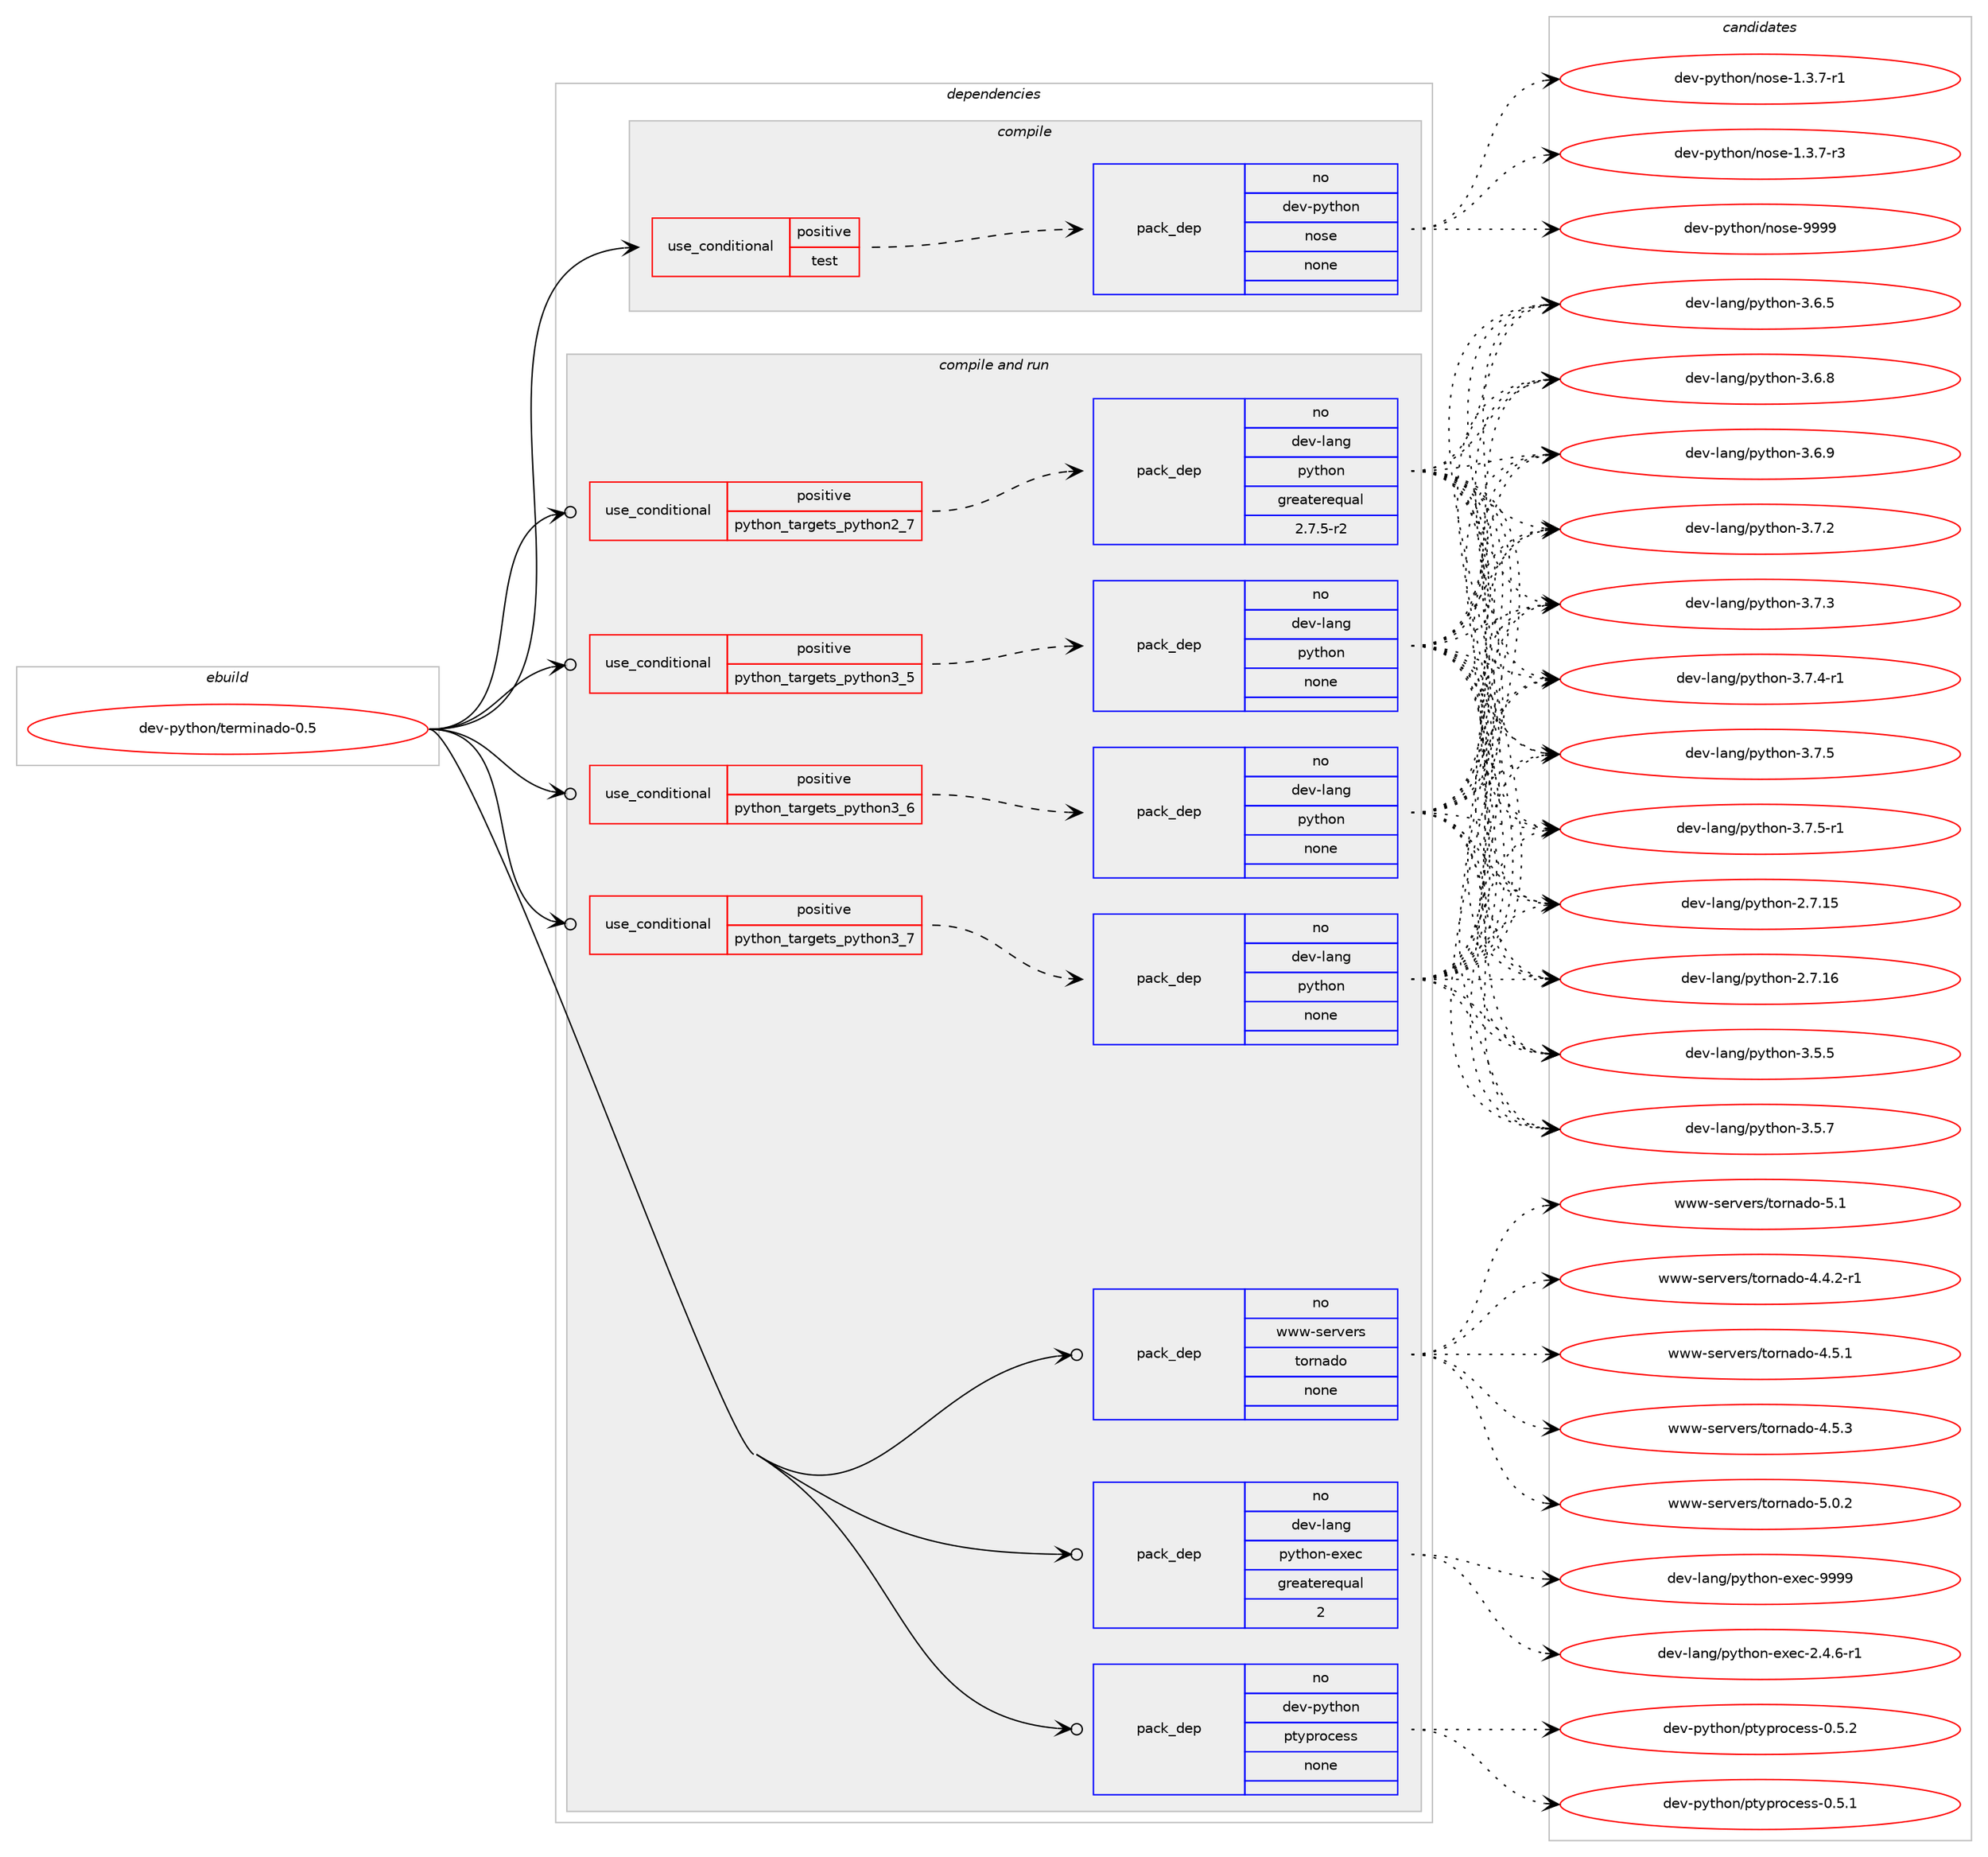 digraph prolog {

# *************
# Graph options
# *************

newrank=true;
concentrate=true;
compound=true;
graph [rankdir=LR,fontname=Helvetica,fontsize=10,ranksep=1.5];#, ranksep=2.5, nodesep=0.2];
edge  [arrowhead=vee];
node  [fontname=Helvetica,fontsize=10];

# **********
# The ebuild
# **********

subgraph cluster_leftcol {
color=gray;
rank=same;
label=<<i>ebuild</i>>;
id [label="dev-python/terminado-0.5", color=red, width=4, href="../dev-python/terminado-0.5.svg"];
}

# ****************
# The dependencies
# ****************

subgraph cluster_midcol {
color=gray;
label=<<i>dependencies</i>>;
subgraph cluster_compile {
fillcolor="#eeeeee";
style=filled;
label=<<i>compile</i>>;
subgraph cond150342 {
dependency640367 [label=<<TABLE BORDER="0" CELLBORDER="1" CELLSPACING="0" CELLPADDING="4"><TR><TD ROWSPAN="3" CELLPADDING="10">use_conditional</TD></TR><TR><TD>positive</TD></TR><TR><TD>test</TD></TR></TABLE>>, shape=none, color=red];
subgraph pack478143 {
dependency640368 [label=<<TABLE BORDER="0" CELLBORDER="1" CELLSPACING="0" CELLPADDING="4" WIDTH="220"><TR><TD ROWSPAN="6" CELLPADDING="30">pack_dep</TD></TR><TR><TD WIDTH="110">no</TD></TR><TR><TD>dev-python</TD></TR><TR><TD>nose</TD></TR><TR><TD>none</TD></TR><TR><TD></TD></TR></TABLE>>, shape=none, color=blue];
}
dependency640367:e -> dependency640368:w [weight=20,style="dashed",arrowhead="vee"];
}
id:e -> dependency640367:w [weight=20,style="solid",arrowhead="vee"];
}
subgraph cluster_compileandrun {
fillcolor="#eeeeee";
style=filled;
label=<<i>compile and run</i>>;
subgraph cond150343 {
dependency640369 [label=<<TABLE BORDER="0" CELLBORDER="1" CELLSPACING="0" CELLPADDING="4"><TR><TD ROWSPAN="3" CELLPADDING="10">use_conditional</TD></TR><TR><TD>positive</TD></TR><TR><TD>python_targets_python2_7</TD></TR></TABLE>>, shape=none, color=red];
subgraph pack478144 {
dependency640370 [label=<<TABLE BORDER="0" CELLBORDER="1" CELLSPACING="0" CELLPADDING="4" WIDTH="220"><TR><TD ROWSPAN="6" CELLPADDING="30">pack_dep</TD></TR><TR><TD WIDTH="110">no</TD></TR><TR><TD>dev-lang</TD></TR><TR><TD>python</TD></TR><TR><TD>greaterequal</TD></TR><TR><TD>2.7.5-r2</TD></TR></TABLE>>, shape=none, color=blue];
}
dependency640369:e -> dependency640370:w [weight=20,style="dashed",arrowhead="vee"];
}
id:e -> dependency640369:w [weight=20,style="solid",arrowhead="odotvee"];
subgraph cond150344 {
dependency640371 [label=<<TABLE BORDER="0" CELLBORDER="1" CELLSPACING="0" CELLPADDING="4"><TR><TD ROWSPAN="3" CELLPADDING="10">use_conditional</TD></TR><TR><TD>positive</TD></TR><TR><TD>python_targets_python3_5</TD></TR></TABLE>>, shape=none, color=red];
subgraph pack478145 {
dependency640372 [label=<<TABLE BORDER="0" CELLBORDER="1" CELLSPACING="0" CELLPADDING="4" WIDTH="220"><TR><TD ROWSPAN="6" CELLPADDING="30">pack_dep</TD></TR><TR><TD WIDTH="110">no</TD></TR><TR><TD>dev-lang</TD></TR><TR><TD>python</TD></TR><TR><TD>none</TD></TR><TR><TD></TD></TR></TABLE>>, shape=none, color=blue];
}
dependency640371:e -> dependency640372:w [weight=20,style="dashed",arrowhead="vee"];
}
id:e -> dependency640371:w [weight=20,style="solid",arrowhead="odotvee"];
subgraph cond150345 {
dependency640373 [label=<<TABLE BORDER="0" CELLBORDER="1" CELLSPACING="0" CELLPADDING="4"><TR><TD ROWSPAN="3" CELLPADDING="10">use_conditional</TD></TR><TR><TD>positive</TD></TR><TR><TD>python_targets_python3_6</TD></TR></TABLE>>, shape=none, color=red];
subgraph pack478146 {
dependency640374 [label=<<TABLE BORDER="0" CELLBORDER="1" CELLSPACING="0" CELLPADDING="4" WIDTH="220"><TR><TD ROWSPAN="6" CELLPADDING="30">pack_dep</TD></TR><TR><TD WIDTH="110">no</TD></TR><TR><TD>dev-lang</TD></TR><TR><TD>python</TD></TR><TR><TD>none</TD></TR><TR><TD></TD></TR></TABLE>>, shape=none, color=blue];
}
dependency640373:e -> dependency640374:w [weight=20,style="dashed",arrowhead="vee"];
}
id:e -> dependency640373:w [weight=20,style="solid",arrowhead="odotvee"];
subgraph cond150346 {
dependency640375 [label=<<TABLE BORDER="0" CELLBORDER="1" CELLSPACING="0" CELLPADDING="4"><TR><TD ROWSPAN="3" CELLPADDING="10">use_conditional</TD></TR><TR><TD>positive</TD></TR><TR><TD>python_targets_python3_7</TD></TR></TABLE>>, shape=none, color=red];
subgraph pack478147 {
dependency640376 [label=<<TABLE BORDER="0" CELLBORDER="1" CELLSPACING="0" CELLPADDING="4" WIDTH="220"><TR><TD ROWSPAN="6" CELLPADDING="30">pack_dep</TD></TR><TR><TD WIDTH="110">no</TD></TR><TR><TD>dev-lang</TD></TR><TR><TD>python</TD></TR><TR><TD>none</TD></TR><TR><TD></TD></TR></TABLE>>, shape=none, color=blue];
}
dependency640375:e -> dependency640376:w [weight=20,style="dashed",arrowhead="vee"];
}
id:e -> dependency640375:w [weight=20,style="solid",arrowhead="odotvee"];
subgraph pack478148 {
dependency640377 [label=<<TABLE BORDER="0" CELLBORDER="1" CELLSPACING="0" CELLPADDING="4" WIDTH="220"><TR><TD ROWSPAN="6" CELLPADDING="30">pack_dep</TD></TR><TR><TD WIDTH="110">no</TD></TR><TR><TD>dev-lang</TD></TR><TR><TD>python-exec</TD></TR><TR><TD>greaterequal</TD></TR><TR><TD>2</TD></TR></TABLE>>, shape=none, color=blue];
}
id:e -> dependency640377:w [weight=20,style="solid",arrowhead="odotvee"];
subgraph pack478149 {
dependency640378 [label=<<TABLE BORDER="0" CELLBORDER="1" CELLSPACING="0" CELLPADDING="4" WIDTH="220"><TR><TD ROWSPAN="6" CELLPADDING="30">pack_dep</TD></TR><TR><TD WIDTH="110">no</TD></TR><TR><TD>dev-python</TD></TR><TR><TD>ptyprocess</TD></TR><TR><TD>none</TD></TR><TR><TD></TD></TR></TABLE>>, shape=none, color=blue];
}
id:e -> dependency640378:w [weight=20,style="solid",arrowhead="odotvee"];
subgraph pack478150 {
dependency640379 [label=<<TABLE BORDER="0" CELLBORDER="1" CELLSPACING="0" CELLPADDING="4" WIDTH="220"><TR><TD ROWSPAN="6" CELLPADDING="30">pack_dep</TD></TR><TR><TD WIDTH="110">no</TD></TR><TR><TD>www-servers</TD></TR><TR><TD>tornado</TD></TR><TR><TD>none</TD></TR><TR><TD></TD></TR></TABLE>>, shape=none, color=blue];
}
id:e -> dependency640379:w [weight=20,style="solid",arrowhead="odotvee"];
}
subgraph cluster_run {
fillcolor="#eeeeee";
style=filled;
label=<<i>run</i>>;
}
}

# **************
# The candidates
# **************

subgraph cluster_choices {
rank=same;
color=gray;
label=<<i>candidates</i>>;

subgraph choice478143 {
color=black;
nodesep=1;
choice10010111845112121116104111110471101111151014549465146554511449 [label="dev-python/nose-1.3.7-r1", color=red, width=4,href="../dev-python/nose-1.3.7-r1.svg"];
choice10010111845112121116104111110471101111151014549465146554511451 [label="dev-python/nose-1.3.7-r3", color=red, width=4,href="../dev-python/nose-1.3.7-r3.svg"];
choice10010111845112121116104111110471101111151014557575757 [label="dev-python/nose-9999", color=red, width=4,href="../dev-python/nose-9999.svg"];
dependency640368:e -> choice10010111845112121116104111110471101111151014549465146554511449:w [style=dotted,weight="100"];
dependency640368:e -> choice10010111845112121116104111110471101111151014549465146554511451:w [style=dotted,weight="100"];
dependency640368:e -> choice10010111845112121116104111110471101111151014557575757:w [style=dotted,weight="100"];
}
subgraph choice478144 {
color=black;
nodesep=1;
choice10010111845108971101034711212111610411111045504655464953 [label="dev-lang/python-2.7.15", color=red, width=4,href="../dev-lang/python-2.7.15.svg"];
choice10010111845108971101034711212111610411111045504655464954 [label="dev-lang/python-2.7.16", color=red, width=4,href="../dev-lang/python-2.7.16.svg"];
choice100101118451089711010347112121116104111110455146534653 [label="dev-lang/python-3.5.5", color=red, width=4,href="../dev-lang/python-3.5.5.svg"];
choice100101118451089711010347112121116104111110455146534655 [label="dev-lang/python-3.5.7", color=red, width=4,href="../dev-lang/python-3.5.7.svg"];
choice100101118451089711010347112121116104111110455146544653 [label="dev-lang/python-3.6.5", color=red, width=4,href="../dev-lang/python-3.6.5.svg"];
choice100101118451089711010347112121116104111110455146544656 [label="dev-lang/python-3.6.8", color=red, width=4,href="../dev-lang/python-3.6.8.svg"];
choice100101118451089711010347112121116104111110455146544657 [label="dev-lang/python-3.6.9", color=red, width=4,href="../dev-lang/python-3.6.9.svg"];
choice100101118451089711010347112121116104111110455146554650 [label="dev-lang/python-3.7.2", color=red, width=4,href="../dev-lang/python-3.7.2.svg"];
choice100101118451089711010347112121116104111110455146554651 [label="dev-lang/python-3.7.3", color=red, width=4,href="../dev-lang/python-3.7.3.svg"];
choice1001011184510897110103471121211161041111104551465546524511449 [label="dev-lang/python-3.7.4-r1", color=red, width=4,href="../dev-lang/python-3.7.4-r1.svg"];
choice100101118451089711010347112121116104111110455146554653 [label="dev-lang/python-3.7.5", color=red, width=4,href="../dev-lang/python-3.7.5.svg"];
choice1001011184510897110103471121211161041111104551465546534511449 [label="dev-lang/python-3.7.5-r1", color=red, width=4,href="../dev-lang/python-3.7.5-r1.svg"];
dependency640370:e -> choice10010111845108971101034711212111610411111045504655464953:w [style=dotted,weight="100"];
dependency640370:e -> choice10010111845108971101034711212111610411111045504655464954:w [style=dotted,weight="100"];
dependency640370:e -> choice100101118451089711010347112121116104111110455146534653:w [style=dotted,weight="100"];
dependency640370:e -> choice100101118451089711010347112121116104111110455146534655:w [style=dotted,weight="100"];
dependency640370:e -> choice100101118451089711010347112121116104111110455146544653:w [style=dotted,weight="100"];
dependency640370:e -> choice100101118451089711010347112121116104111110455146544656:w [style=dotted,weight="100"];
dependency640370:e -> choice100101118451089711010347112121116104111110455146544657:w [style=dotted,weight="100"];
dependency640370:e -> choice100101118451089711010347112121116104111110455146554650:w [style=dotted,weight="100"];
dependency640370:e -> choice100101118451089711010347112121116104111110455146554651:w [style=dotted,weight="100"];
dependency640370:e -> choice1001011184510897110103471121211161041111104551465546524511449:w [style=dotted,weight="100"];
dependency640370:e -> choice100101118451089711010347112121116104111110455146554653:w [style=dotted,weight="100"];
dependency640370:e -> choice1001011184510897110103471121211161041111104551465546534511449:w [style=dotted,weight="100"];
}
subgraph choice478145 {
color=black;
nodesep=1;
choice10010111845108971101034711212111610411111045504655464953 [label="dev-lang/python-2.7.15", color=red, width=4,href="../dev-lang/python-2.7.15.svg"];
choice10010111845108971101034711212111610411111045504655464954 [label="dev-lang/python-2.7.16", color=red, width=4,href="../dev-lang/python-2.7.16.svg"];
choice100101118451089711010347112121116104111110455146534653 [label="dev-lang/python-3.5.5", color=red, width=4,href="../dev-lang/python-3.5.5.svg"];
choice100101118451089711010347112121116104111110455146534655 [label="dev-lang/python-3.5.7", color=red, width=4,href="../dev-lang/python-3.5.7.svg"];
choice100101118451089711010347112121116104111110455146544653 [label="dev-lang/python-3.6.5", color=red, width=4,href="../dev-lang/python-3.6.5.svg"];
choice100101118451089711010347112121116104111110455146544656 [label="dev-lang/python-3.6.8", color=red, width=4,href="../dev-lang/python-3.6.8.svg"];
choice100101118451089711010347112121116104111110455146544657 [label="dev-lang/python-3.6.9", color=red, width=4,href="../dev-lang/python-3.6.9.svg"];
choice100101118451089711010347112121116104111110455146554650 [label="dev-lang/python-3.7.2", color=red, width=4,href="../dev-lang/python-3.7.2.svg"];
choice100101118451089711010347112121116104111110455146554651 [label="dev-lang/python-3.7.3", color=red, width=4,href="../dev-lang/python-3.7.3.svg"];
choice1001011184510897110103471121211161041111104551465546524511449 [label="dev-lang/python-3.7.4-r1", color=red, width=4,href="../dev-lang/python-3.7.4-r1.svg"];
choice100101118451089711010347112121116104111110455146554653 [label="dev-lang/python-3.7.5", color=red, width=4,href="../dev-lang/python-3.7.5.svg"];
choice1001011184510897110103471121211161041111104551465546534511449 [label="dev-lang/python-3.7.5-r1", color=red, width=4,href="../dev-lang/python-3.7.5-r1.svg"];
dependency640372:e -> choice10010111845108971101034711212111610411111045504655464953:w [style=dotted,weight="100"];
dependency640372:e -> choice10010111845108971101034711212111610411111045504655464954:w [style=dotted,weight="100"];
dependency640372:e -> choice100101118451089711010347112121116104111110455146534653:w [style=dotted,weight="100"];
dependency640372:e -> choice100101118451089711010347112121116104111110455146534655:w [style=dotted,weight="100"];
dependency640372:e -> choice100101118451089711010347112121116104111110455146544653:w [style=dotted,weight="100"];
dependency640372:e -> choice100101118451089711010347112121116104111110455146544656:w [style=dotted,weight="100"];
dependency640372:e -> choice100101118451089711010347112121116104111110455146544657:w [style=dotted,weight="100"];
dependency640372:e -> choice100101118451089711010347112121116104111110455146554650:w [style=dotted,weight="100"];
dependency640372:e -> choice100101118451089711010347112121116104111110455146554651:w [style=dotted,weight="100"];
dependency640372:e -> choice1001011184510897110103471121211161041111104551465546524511449:w [style=dotted,weight="100"];
dependency640372:e -> choice100101118451089711010347112121116104111110455146554653:w [style=dotted,weight="100"];
dependency640372:e -> choice1001011184510897110103471121211161041111104551465546534511449:w [style=dotted,weight="100"];
}
subgraph choice478146 {
color=black;
nodesep=1;
choice10010111845108971101034711212111610411111045504655464953 [label="dev-lang/python-2.7.15", color=red, width=4,href="../dev-lang/python-2.7.15.svg"];
choice10010111845108971101034711212111610411111045504655464954 [label="dev-lang/python-2.7.16", color=red, width=4,href="../dev-lang/python-2.7.16.svg"];
choice100101118451089711010347112121116104111110455146534653 [label="dev-lang/python-3.5.5", color=red, width=4,href="../dev-lang/python-3.5.5.svg"];
choice100101118451089711010347112121116104111110455146534655 [label="dev-lang/python-3.5.7", color=red, width=4,href="../dev-lang/python-3.5.7.svg"];
choice100101118451089711010347112121116104111110455146544653 [label="dev-lang/python-3.6.5", color=red, width=4,href="../dev-lang/python-3.6.5.svg"];
choice100101118451089711010347112121116104111110455146544656 [label="dev-lang/python-3.6.8", color=red, width=4,href="../dev-lang/python-3.6.8.svg"];
choice100101118451089711010347112121116104111110455146544657 [label="dev-lang/python-3.6.9", color=red, width=4,href="../dev-lang/python-3.6.9.svg"];
choice100101118451089711010347112121116104111110455146554650 [label="dev-lang/python-3.7.2", color=red, width=4,href="../dev-lang/python-3.7.2.svg"];
choice100101118451089711010347112121116104111110455146554651 [label="dev-lang/python-3.7.3", color=red, width=4,href="../dev-lang/python-3.7.3.svg"];
choice1001011184510897110103471121211161041111104551465546524511449 [label="dev-lang/python-3.7.4-r1", color=red, width=4,href="../dev-lang/python-3.7.4-r1.svg"];
choice100101118451089711010347112121116104111110455146554653 [label="dev-lang/python-3.7.5", color=red, width=4,href="../dev-lang/python-3.7.5.svg"];
choice1001011184510897110103471121211161041111104551465546534511449 [label="dev-lang/python-3.7.5-r1", color=red, width=4,href="../dev-lang/python-3.7.5-r1.svg"];
dependency640374:e -> choice10010111845108971101034711212111610411111045504655464953:w [style=dotted,weight="100"];
dependency640374:e -> choice10010111845108971101034711212111610411111045504655464954:w [style=dotted,weight="100"];
dependency640374:e -> choice100101118451089711010347112121116104111110455146534653:w [style=dotted,weight="100"];
dependency640374:e -> choice100101118451089711010347112121116104111110455146534655:w [style=dotted,weight="100"];
dependency640374:e -> choice100101118451089711010347112121116104111110455146544653:w [style=dotted,weight="100"];
dependency640374:e -> choice100101118451089711010347112121116104111110455146544656:w [style=dotted,weight="100"];
dependency640374:e -> choice100101118451089711010347112121116104111110455146544657:w [style=dotted,weight="100"];
dependency640374:e -> choice100101118451089711010347112121116104111110455146554650:w [style=dotted,weight="100"];
dependency640374:e -> choice100101118451089711010347112121116104111110455146554651:w [style=dotted,weight="100"];
dependency640374:e -> choice1001011184510897110103471121211161041111104551465546524511449:w [style=dotted,weight="100"];
dependency640374:e -> choice100101118451089711010347112121116104111110455146554653:w [style=dotted,weight="100"];
dependency640374:e -> choice1001011184510897110103471121211161041111104551465546534511449:w [style=dotted,weight="100"];
}
subgraph choice478147 {
color=black;
nodesep=1;
choice10010111845108971101034711212111610411111045504655464953 [label="dev-lang/python-2.7.15", color=red, width=4,href="../dev-lang/python-2.7.15.svg"];
choice10010111845108971101034711212111610411111045504655464954 [label="dev-lang/python-2.7.16", color=red, width=4,href="../dev-lang/python-2.7.16.svg"];
choice100101118451089711010347112121116104111110455146534653 [label="dev-lang/python-3.5.5", color=red, width=4,href="../dev-lang/python-3.5.5.svg"];
choice100101118451089711010347112121116104111110455146534655 [label="dev-lang/python-3.5.7", color=red, width=4,href="../dev-lang/python-3.5.7.svg"];
choice100101118451089711010347112121116104111110455146544653 [label="dev-lang/python-3.6.5", color=red, width=4,href="../dev-lang/python-3.6.5.svg"];
choice100101118451089711010347112121116104111110455146544656 [label="dev-lang/python-3.6.8", color=red, width=4,href="../dev-lang/python-3.6.8.svg"];
choice100101118451089711010347112121116104111110455146544657 [label="dev-lang/python-3.6.9", color=red, width=4,href="../dev-lang/python-3.6.9.svg"];
choice100101118451089711010347112121116104111110455146554650 [label="dev-lang/python-3.7.2", color=red, width=4,href="../dev-lang/python-3.7.2.svg"];
choice100101118451089711010347112121116104111110455146554651 [label="dev-lang/python-3.7.3", color=red, width=4,href="../dev-lang/python-3.7.3.svg"];
choice1001011184510897110103471121211161041111104551465546524511449 [label="dev-lang/python-3.7.4-r1", color=red, width=4,href="../dev-lang/python-3.7.4-r1.svg"];
choice100101118451089711010347112121116104111110455146554653 [label="dev-lang/python-3.7.5", color=red, width=4,href="../dev-lang/python-3.7.5.svg"];
choice1001011184510897110103471121211161041111104551465546534511449 [label="dev-lang/python-3.7.5-r1", color=red, width=4,href="../dev-lang/python-3.7.5-r1.svg"];
dependency640376:e -> choice10010111845108971101034711212111610411111045504655464953:w [style=dotted,weight="100"];
dependency640376:e -> choice10010111845108971101034711212111610411111045504655464954:w [style=dotted,weight="100"];
dependency640376:e -> choice100101118451089711010347112121116104111110455146534653:w [style=dotted,weight="100"];
dependency640376:e -> choice100101118451089711010347112121116104111110455146534655:w [style=dotted,weight="100"];
dependency640376:e -> choice100101118451089711010347112121116104111110455146544653:w [style=dotted,weight="100"];
dependency640376:e -> choice100101118451089711010347112121116104111110455146544656:w [style=dotted,weight="100"];
dependency640376:e -> choice100101118451089711010347112121116104111110455146544657:w [style=dotted,weight="100"];
dependency640376:e -> choice100101118451089711010347112121116104111110455146554650:w [style=dotted,weight="100"];
dependency640376:e -> choice100101118451089711010347112121116104111110455146554651:w [style=dotted,weight="100"];
dependency640376:e -> choice1001011184510897110103471121211161041111104551465546524511449:w [style=dotted,weight="100"];
dependency640376:e -> choice100101118451089711010347112121116104111110455146554653:w [style=dotted,weight="100"];
dependency640376:e -> choice1001011184510897110103471121211161041111104551465546534511449:w [style=dotted,weight="100"];
}
subgraph choice478148 {
color=black;
nodesep=1;
choice10010111845108971101034711212111610411111045101120101994550465246544511449 [label="dev-lang/python-exec-2.4.6-r1", color=red, width=4,href="../dev-lang/python-exec-2.4.6-r1.svg"];
choice10010111845108971101034711212111610411111045101120101994557575757 [label="dev-lang/python-exec-9999", color=red, width=4,href="../dev-lang/python-exec-9999.svg"];
dependency640377:e -> choice10010111845108971101034711212111610411111045101120101994550465246544511449:w [style=dotted,weight="100"];
dependency640377:e -> choice10010111845108971101034711212111610411111045101120101994557575757:w [style=dotted,weight="100"];
}
subgraph choice478149 {
color=black;
nodesep=1;
choice100101118451121211161041111104711211612111211411199101115115454846534649 [label="dev-python/ptyprocess-0.5.1", color=red, width=4,href="../dev-python/ptyprocess-0.5.1.svg"];
choice100101118451121211161041111104711211612111211411199101115115454846534650 [label="dev-python/ptyprocess-0.5.2", color=red, width=4,href="../dev-python/ptyprocess-0.5.2.svg"];
dependency640378:e -> choice100101118451121211161041111104711211612111211411199101115115454846534649:w [style=dotted,weight="100"];
dependency640378:e -> choice100101118451121211161041111104711211612111211411199101115115454846534650:w [style=dotted,weight="100"];
}
subgraph choice478150 {
color=black;
nodesep=1;
choice1191191194511510111411810111411547116111114110971001114552465246504511449 [label="www-servers/tornado-4.4.2-r1", color=red, width=4,href="../www-servers/tornado-4.4.2-r1.svg"];
choice119119119451151011141181011141154711611111411097100111455246534649 [label="www-servers/tornado-4.5.1", color=red, width=4,href="../www-servers/tornado-4.5.1.svg"];
choice119119119451151011141181011141154711611111411097100111455246534651 [label="www-servers/tornado-4.5.3", color=red, width=4,href="../www-servers/tornado-4.5.3.svg"];
choice119119119451151011141181011141154711611111411097100111455346484650 [label="www-servers/tornado-5.0.2", color=red, width=4,href="../www-servers/tornado-5.0.2.svg"];
choice11911911945115101114118101114115471161111141109710011145534649 [label="www-servers/tornado-5.1", color=red, width=4,href="../www-servers/tornado-5.1.svg"];
dependency640379:e -> choice1191191194511510111411810111411547116111114110971001114552465246504511449:w [style=dotted,weight="100"];
dependency640379:e -> choice119119119451151011141181011141154711611111411097100111455246534649:w [style=dotted,weight="100"];
dependency640379:e -> choice119119119451151011141181011141154711611111411097100111455246534651:w [style=dotted,weight="100"];
dependency640379:e -> choice119119119451151011141181011141154711611111411097100111455346484650:w [style=dotted,weight="100"];
dependency640379:e -> choice11911911945115101114118101114115471161111141109710011145534649:w [style=dotted,weight="100"];
}
}

}
